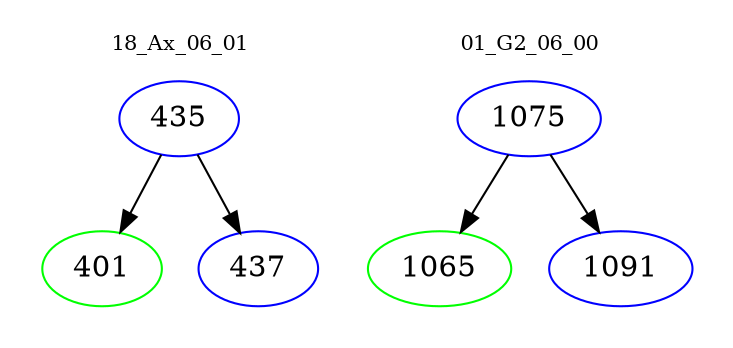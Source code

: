digraph{
subgraph cluster_0 {
color = white
label = "18_Ax_06_01";
fontsize=10;
T0_435 [label="435", color="blue"]
T0_435 -> T0_401 [color="black"]
T0_401 [label="401", color="green"]
T0_435 -> T0_437 [color="black"]
T0_437 [label="437", color="blue"]
}
subgraph cluster_1 {
color = white
label = "01_G2_06_00";
fontsize=10;
T1_1075 [label="1075", color="blue"]
T1_1075 -> T1_1065 [color="black"]
T1_1065 [label="1065", color="green"]
T1_1075 -> T1_1091 [color="black"]
T1_1091 [label="1091", color="blue"]
}
}
